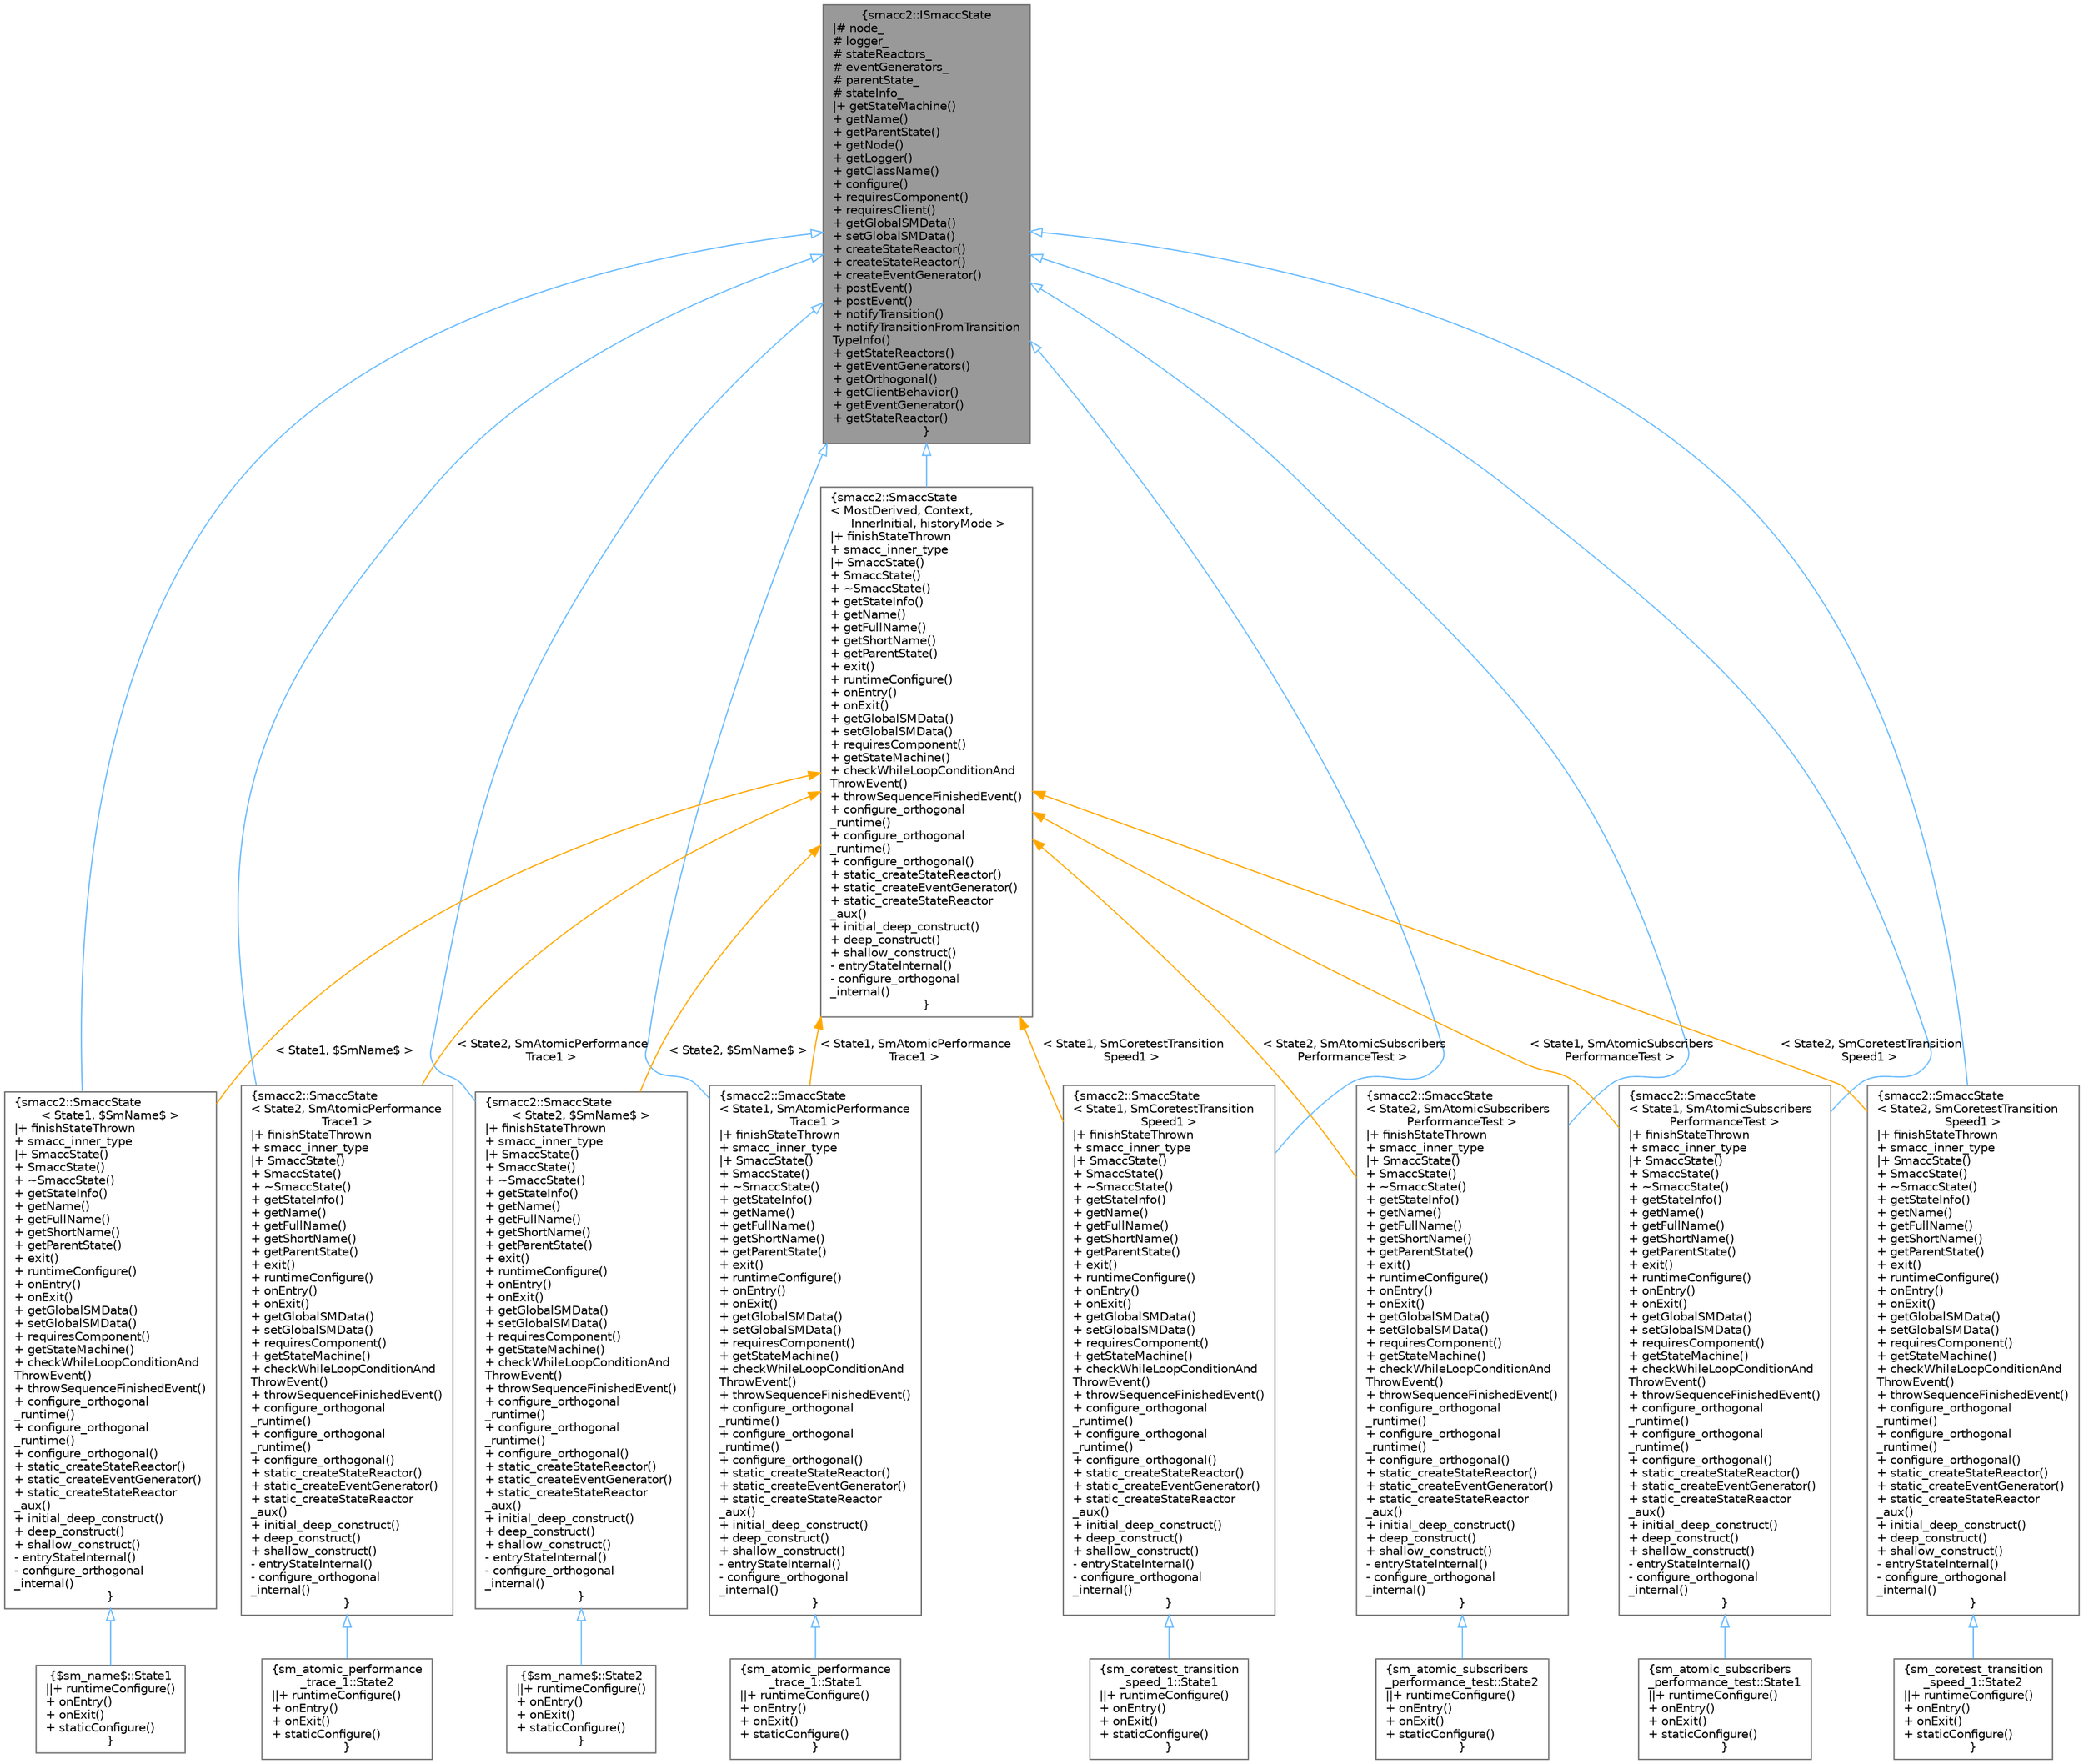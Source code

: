 digraph "smacc2::ISmaccState"
{
 // LATEX_PDF_SIZE
  bgcolor="transparent";
  edge [fontname=Helvetica,fontsize=10,labelfontname=Helvetica,labelfontsize=10];
  node [fontname=Helvetica,fontsize=10,shape=box,height=0.2,width=0.4];
  Node1 [label="{smacc2::ISmaccState\n|# node_\l# logger_\l# stateReactors_\l# eventGenerators_\l# parentState_\l# stateInfo_\l|+ getStateMachine()\l+ getName()\l+ getParentState()\l+ getNode()\l+ getLogger()\l+ getClassName()\l+ configure()\l+ requiresComponent()\l+ requiresClient()\l+ getGlobalSMData()\l+ setGlobalSMData()\l+ createStateReactor()\l+ createStateReactor()\l+ createEventGenerator()\l+ postEvent()\l+ postEvent()\l+ notifyTransition()\l+ notifyTransitionFromTransition\lTypeInfo()\l+ getStateReactors()\l+ getEventGenerators()\l+ getOrthogonal()\l+ getClientBehavior()\l+ getEventGenerator()\l+ getStateReactor()\l}",height=0.2,width=0.4,color="gray40", fillcolor="grey60", style="filled", fontcolor="black",tooltip=" "];
  Node1 -> Node2 [dir="back",color="steelblue1",style="solid",arrowtail="onormal"];
  Node2 [label="{smacc2::SmaccState\l\< State1, $SmName$ \>\n|+ finishStateThrown\l+ smacc_inner_type\l|+ SmaccState()\l+ SmaccState()\l+ ~SmaccState()\l+ getStateInfo()\l+ getName()\l+ getFullName()\l+ getShortName()\l+ getParentState()\l+ exit()\l+ runtimeConfigure()\l+ onEntry()\l+ onExit()\l+ getGlobalSMData()\l+ setGlobalSMData()\l+ requiresComponent()\l+ getStateMachine()\l+ checkWhileLoopConditionAnd\lThrowEvent()\l+ throwSequenceFinishedEvent()\l+ configure_orthogonal\l_runtime()\l+ configure_orthogonal\l_runtime()\l+ configure_orthogonal()\l+ static_createStateReactor()\l+ static_createEventGenerator()\l+ static_createStateReactor\l_aux()\l+ initial_deep_construct()\l+ deep_construct()\l+ shallow_construct()\l- entryStateInternal()\l- configure_orthogonal\l_internal()\l}",height=0.2,width=0.4,color="gray40", fillcolor="white", style="filled",URL="$classsmacc2_1_1SmaccState.html",tooltip=" "];
  Node2 -> Node3 [dir="back",color="steelblue1",style="solid",arrowtail="onormal"];
  Node3 [label="{$sm_name$::State1\n||+ runtimeConfigure()\l+ onEntry()\l+ onExit()\l+ staticConfigure()\l}",height=0.2,width=0.4,color="gray40", fillcolor="white", style="filled",URL="$struct_0bsm__name_0b_1_1State1.html",tooltip=" "];
  Node1 -> Node4 [dir="back",color="steelblue1",style="solid",arrowtail="onormal"];
  Node4 [label="{smacc2::SmaccState\l\< State2, $SmName$ \>\n|+ finishStateThrown\l+ smacc_inner_type\l|+ SmaccState()\l+ SmaccState()\l+ ~SmaccState()\l+ getStateInfo()\l+ getName()\l+ getFullName()\l+ getShortName()\l+ getParentState()\l+ exit()\l+ runtimeConfigure()\l+ onEntry()\l+ onExit()\l+ getGlobalSMData()\l+ setGlobalSMData()\l+ requiresComponent()\l+ getStateMachine()\l+ checkWhileLoopConditionAnd\lThrowEvent()\l+ throwSequenceFinishedEvent()\l+ configure_orthogonal\l_runtime()\l+ configure_orthogonal\l_runtime()\l+ configure_orthogonal()\l+ static_createStateReactor()\l+ static_createEventGenerator()\l+ static_createStateReactor\l_aux()\l+ initial_deep_construct()\l+ deep_construct()\l+ shallow_construct()\l- entryStateInternal()\l- configure_orthogonal\l_internal()\l}",height=0.2,width=0.4,color="gray40", fillcolor="white", style="filled",URL="$classsmacc2_1_1SmaccState.html",tooltip=" "];
  Node4 -> Node5 [dir="back",color="steelblue1",style="solid",arrowtail="onormal"];
  Node5 [label="{$sm_name$::State2\n||+ runtimeConfigure()\l+ onEntry()\l+ onExit()\l+ staticConfigure()\l}",height=0.2,width=0.4,color="gray40", fillcolor="white", style="filled",URL="$struct_0bsm__name_0b_1_1State2.html",tooltip=" "];
  Node1 -> Node6 [dir="back",color="steelblue1",style="solid",arrowtail="onormal"];
  Node6 [label="{smacc2::SmaccState\l\< State1, SmAtomicPerformance\lTrace1 \>\n|+ finishStateThrown\l+ smacc_inner_type\l|+ SmaccState()\l+ SmaccState()\l+ ~SmaccState()\l+ getStateInfo()\l+ getName()\l+ getFullName()\l+ getShortName()\l+ getParentState()\l+ exit()\l+ runtimeConfigure()\l+ onEntry()\l+ onExit()\l+ getGlobalSMData()\l+ setGlobalSMData()\l+ requiresComponent()\l+ getStateMachine()\l+ checkWhileLoopConditionAnd\lThrowEvent()\l+ throwSequenceFinishedEvent()\l+ configure_orthogonal\l_runtime()\l+ configure_orthogonal\l_runtime()\l+ configure_orthogonal()\l+ static_createStateReactor()\l+ static_createEventGenerator()\l+ static_createStateReactor\l_aux()\l+ initial_deep_construct()\l+ deep_construct()\l+ shallow_construct()\l- entryStateInternal()\l- configure_orthogonal\l_internal()\l}",height=0.2,width=0.4,color="gray40", fillcolor="white", style="filled",URL="$classsmacc2_1_1SmaccState.html",tooltip=" "];
  Node6 -> Node7 [dir="back",color="steelblue1",style="solid",arrowtail="onormal"];
  Node7 [label="{sm_atomic_performance\l_trace_1::State1\n||+ runtimeConfigure()\l+ onEntry()\l+ onExit()\l+ staticConfigure()\l}",height=0.2,width=0.4,color="gray40", fillcolor="white", style="filled",URL="$structsm__atomic__performance__trace__1_1_1State1.html",tooltip=" "];
  Node1 -> Node8 [dir="back",color="steelblue1",style="solid",arrowtail="onormal"];
  Node8 [label="{smacc2::SmaccState\l\< State2, SmAtomicPerformance\lTrace1 \>\n|+ finishStateThrown\l+ smacc_inner_type\l|+ SmaccState()\l+ SmaccState()\l+ ~SmaccState()\l+ getStateInfo()\l+ getName()\l+ getFullName()\l+ getShortName()\l+ getParentState()\l+ exit()\l+ runtimeConfigure()\l+ onEntry()\l+ onExit()\l+ getGlobalSMData()\l+ setGlobalSMData()\l+ requiresComponent()\l+ getStateMachine()\l+ checkWhileLoopConditionAnd\lThrowEvent()\l+ throwSequenceFinishedEvent()\l+ configure_orthogonal\l_runtime()\l+ configure_orthogonal\l_runtime()\l+ configure_orthogonal()\l+ static_createStateReactor()\l+ static_createEventGenerator()\l+ static_createStateReactor\l_aux()\l+ initial_deep_construct()\l+ deep_construct()\l+ shallow_construct()\l- entryStateInternal()\l- configure_orthogonal\l_internal()\l}",height=0.2,width=0.4,color="gray40", fillcolor="white", style="filled",URL="$classsmacc2_1_1SmaccState.html",tooltip=" "];
  Node8 -> Node9 [dir="back",color="steelblue1",style="solid",arrowtail="onormal"];
  Node9 [label="{sm_atomic_performance\l_trace_1::State2\n||+ runtimeConfigure()\l+ onEntry()\l+ onExit()\l+ staticConfigure()\l}",height=0.2,width=0.4,color="gray40", fillcolor="white", style="filled",URL="$structsm__atomic__performance__trace__1_1_1State2.html",tooltip=" "];
  Node1 -> Node10 [dir="back",color="steelblue1",style="solid",arrowtail="onormal"];
  Node10 [label="{smacc2::SmaccState\l\< State1, SmAtomicSubscribers\lPerformanceTest \>\n|+ finishStateThrown\l+ smacc_inner_type\l|+ SmaccState()\l+ SmaccState()\l+ ~SmaccState()\l+ getStateInfo()\l+ getName()\l+ getFullName()\l+ getShortName()\l+ getParentState()\l+ exit()\l+ runtimeConfigure()\l+ onEntry()\l+ onExit()\l+ getGlobalSMData()\l+ setGlobalSMData()\l+ requiresComponent()\l+ getStateMachine()\l+ checkWhileLoopConditionAnd\lThrowEvent()\l+ throwSequenceFinishedEvent()\l+ configure_orthogonal\l_runtime()\l+ configure_orthogonal\l_runtime()\l+ configure_orthogonal()\l+ static_createStateReactor()\l+ static_createEventGenerator()\l+ static_createStateReactor\l_aux()\l+ initial_deep_construct()\l+ deep_construct()\l+ shallow_construct()\l- entryStateInternal()\l- configure_orthogonal\l_internal()\l}",height=0.2,width=0.4,color="gray40", fillcolor="white", style="filled",URL="$classsmacc2_1_1SmaccState.html",tooltip=" "];
  Node10 -> Node11 [dir="back",color="steelblue1",style="solid",arrowtail="onormal"];
  Node11 [label="{sm_atomic_subscribers\l_performance_test::State1\n||+ runtimeConfigure()\l+ onEntry()\l+ onExit()\l+ staticConfigure()\l}",height=0.2,width=0.4,color="gray40", fillcolor="white", style="filled",URL="$structsm__atomic__subscribers__performance__test_1_1State1.html",tooltip=" "];
  Node1 -> Node12 [dir="back",color="steelblue1",style="solid",arrowtail="onormal"];
  Node12 [label="{smacc2::SmaccState\l\< State2, SmAtomicSubscribers\lPerformanceTest \>\n|+ finishStateThrown\l+ smacc_inner_type\l|+ SmaccState()\l+ SmaccState()\l+ ~SmaccState()\l+ getStateInfo()\l+ getName()\l+ getFullName()\l+ getShortName()\l+ getParentState()\l+ exit()\l+ runtimeConfigure()\l+ onEntry()\l+ onExit()\l+ getGlobalSMData()\l+ setGlobalSMData()\l+ requiresComponent()\l+ getStateMachine()\l+ checkWhileLoopConditionAnd\lThrowEvent()\l+ throwSequenceFinishedEvent()\l+ configure_orthogonal\l_runtime()\l+ configure_orthogonal\l_runtime()\l+ configure_orthogonal()\l+ static_createStateReactor()\l+ static_createEventGenerator()\l+ static_createStateReactor\l_aux()\l+ initial_deep_construct()\l+ deep_construct()\l+ shallow_construct()\l- entryStateInternal()\l- configure_orthogonal\l_internal()\l}",height=0.2,width=0.4,color="gray40", fillcolor="white", style="filled",URL="$classsmacc2_1_1SmaccState.html",tooltip=" "];
  Node12 -> Node13 [dir="back",color="steelblue1",style="solid",arrowtail="onormal"];
  Node13 [label="{sm_atomic_subscribers\l_performance_test::State2\n||+ runtimeConfigure()\l+ onEntry()\l+ onExit()\l+ staticConfigure()\l}",height=0.2,width=0.4,color="gray40", fillcolor="white", style="filled",URL="$structsm__atomic__subscribers__performance__test_1_1State2.html",tooltip=" "];
  Node1 -> Node14 [dir="back",color="steelblue1",style="solid",arrowtail="onormal"];
  Node14 [label="{smacc2::SmaccState\l\< State1, SmCoretestTransition\lSpeed1 \>\n|+ finishStateThrown\l+ smacc_inner_type\l|+ SmaccState()\l+ SmaccState()\l+ ~SmaccState()\l+ getStateInfo()\l+ getName()\l+ getFullName()\l+ getShortName()\l+ getParentState()\l+ exit()\l+ runtimeConfigure()\l+ onEntry()\l+ onExit()\l+ getGlobalSMData()\l+ setGlobalSMData()\l+ requiresComponent()\l+ getStateMachine()\l+ checkWhileLoopConditionAnd\lThrowEvent()\l+ throwSequenceFinishedEvent()\l+ configure_orthogonal\l_runtime()\l+ configure_orthogonal\l_runtime()\l+ configure_orthogonal()\l+ static_createStateReactor()\l+ static_createEventGenerator()\l+ static_createStateReactor\l_aux()\l+ initial_deep_construct()\l+ deep_construct()\l+ shallow_construct()\l- entryStateInternal()\l- configure_orthogonal\l_internal()\l}",height=0.2,width=0.4,color="gray40", fillcolor="white", style="filled",URL="$classsmacc2_1_1SmaccState.html",tooltip=" "];
  Node14 -> Node15 [dir="back",color="steelblue1",style="solid",arrowtail="onormal"];
  Node15 [label="{sm_coretest_transition\l_speed_1::State1\n||+ runtimeConfigure()\l+ onEntry()\l+ onExit()\l+ staticConfigure()\l}",height=0.2,width=0.4,color="gray40", fillcolor="white", style="filled",URL="$structsm__coretest__transition__speed__1_1_1State1.html",tooltip=" "];
  Node1 -> Node16 [dir="back",color="steelblue1",style="solid",arrowtail="onormal"];
  Node16 [label="{smacc2::SmaccState\l\< State2, SmCoretestTransition\lSpeed1 \>\n|+ finishStateThrown\l+ smacc_inner_type\l|+ SmaccState()\l+ SmaccState()\l+ ~SmaccState()\l+ getStateInfo()\l+ getName()\l+ getFullName()\l+ getShortName()\l+ getParentState()\l+ exit()\l+ runtimeConfigure()\l+ onEntry()\l+ onExit()\l+ getGlobalSMData()\l+ setGlobalSMData()\l+ requiresComponent()\l+ getStateMachine()\l+ checkWhileLoopConditionAnd\lThrowEvent()\l+ throwSequenceFinishedEvent()\l+ configure_orthogonal\l_runtime()\l+ configure_orthogonal\l_runtime()\l+ configure_orthogonal()\l+ static_createStateReactor()\l+ static_createEventGenerator()\l+ static_createStateReactor\l_aux()\l+ initial_deep_construct()\l+ deep_construct()\l+ shallow_construct()\l- entryStateInternal()\l- configure_orthogonal\l_internal()\l}",height=0.2,width=0.4,color="gray40", fillcolor="white", style="filled",URL="$classsmacc2_1_1SmaccState.html",tooltip=" "];
  Node16 -> Node17 [dir="back",color="steelblue1",style="solid",arrowtail="onormal"];
  Node17 [label="{sm_coretest_transition\l_speed_1::State2\n||+ runtimeConfigure()\l+ onEntry()\l+ onExit()\l+ staticConfigure()\l}",height=0.2,width=0.4,color="gray40", fillcolor="white", style="filled",URL="$structsm__coretest__transition__speed__1_1_1State2.html",tooltip=" "];
  Node1 -> Node18 [dir="back",color="steelblue1",style="solid",arrowtail="onormal"];
  Node18 [label="{smacc2::SmaccState\l\< MostDerived, Context,\l InnerInitial, historyMode \>\n|+ finishStateThrown\l+ smacc_inner_type\l|+ SmaccState()\l+ SmaccState()\l+ ~SmaccState()\l+ getStateInfo()\l+ getName()\l+ getFullName()\l+ getShortName()\l+ getParentState()\l+ exit()\l+ runtimeConfigure()\l+ onEntry()\l+ onExit()\l+ getGlobalSMData()\l+ setGlobalSMData()\l+ requiresComponent()\l+ getStateMachine()\l+ checkWhileLoopConditionAnd\lThrowEvent()\l+ throwSequenceFinishedEvent()\l+ configure_orthogonal\l_runtime()\l+ configure_orthogonal\l_runtime()\l+ configure_orthogonal()\l+ static_createStateReactor()\l+ static_createEventGenerator()\l+ static_createStateReactor\l_aux()\l+ initial_deep_construct()\l+ deep_construct()\l+ shallow_construct()\l- entryStateInternal()\l- configure_orthogonal\l_internal()\l}",height=0.2,width=0.4,color="gray40", fillcolor="white", style="filled",URL="$classsmacc2_1_1SmaccState.html",tooltip=" "];
  Node18 -> Node2 [dir="back",color="orange",style="solid",label=" \< State1, $SmName$ \>" ];
  Node18 -> Node4 [dir="back",color="orange",style="solid",label=" \< State2, $SmName$ \>" ];
  Node18 -> Node6 [dir="back",color="orange",style="solid",label=" \< State1, SmAtomicPerformance\lTrace1 \>" ];
  Node18 -> Node8 [dir="back",color="orange",style="solid",label=" \< State2, SmAtomicPerformance\lTrace1 \>" ];
  Node18 -> Node10 [dir="back",color="orange",style="solid",label=" \< State1, SmAtomicSubscribers\lPerformanceTest \>" ];
  Node18 -> Node12 [dir="back",color="orange",style="solid",label=" \< State2, SmAtomicSubscribers\lPerformanceTest \>" ];
  Node18 -> Node14 [dir="back",color="orange",style="solid",label=" \< State1, SmCoretestTransition\lSpeed1 \>" ];
  Node18 -> Node16 [dir="back",color="orange",style="solid",label=" \< State2, SmCoretestTransition\lSpeed1 \>" ];
}

